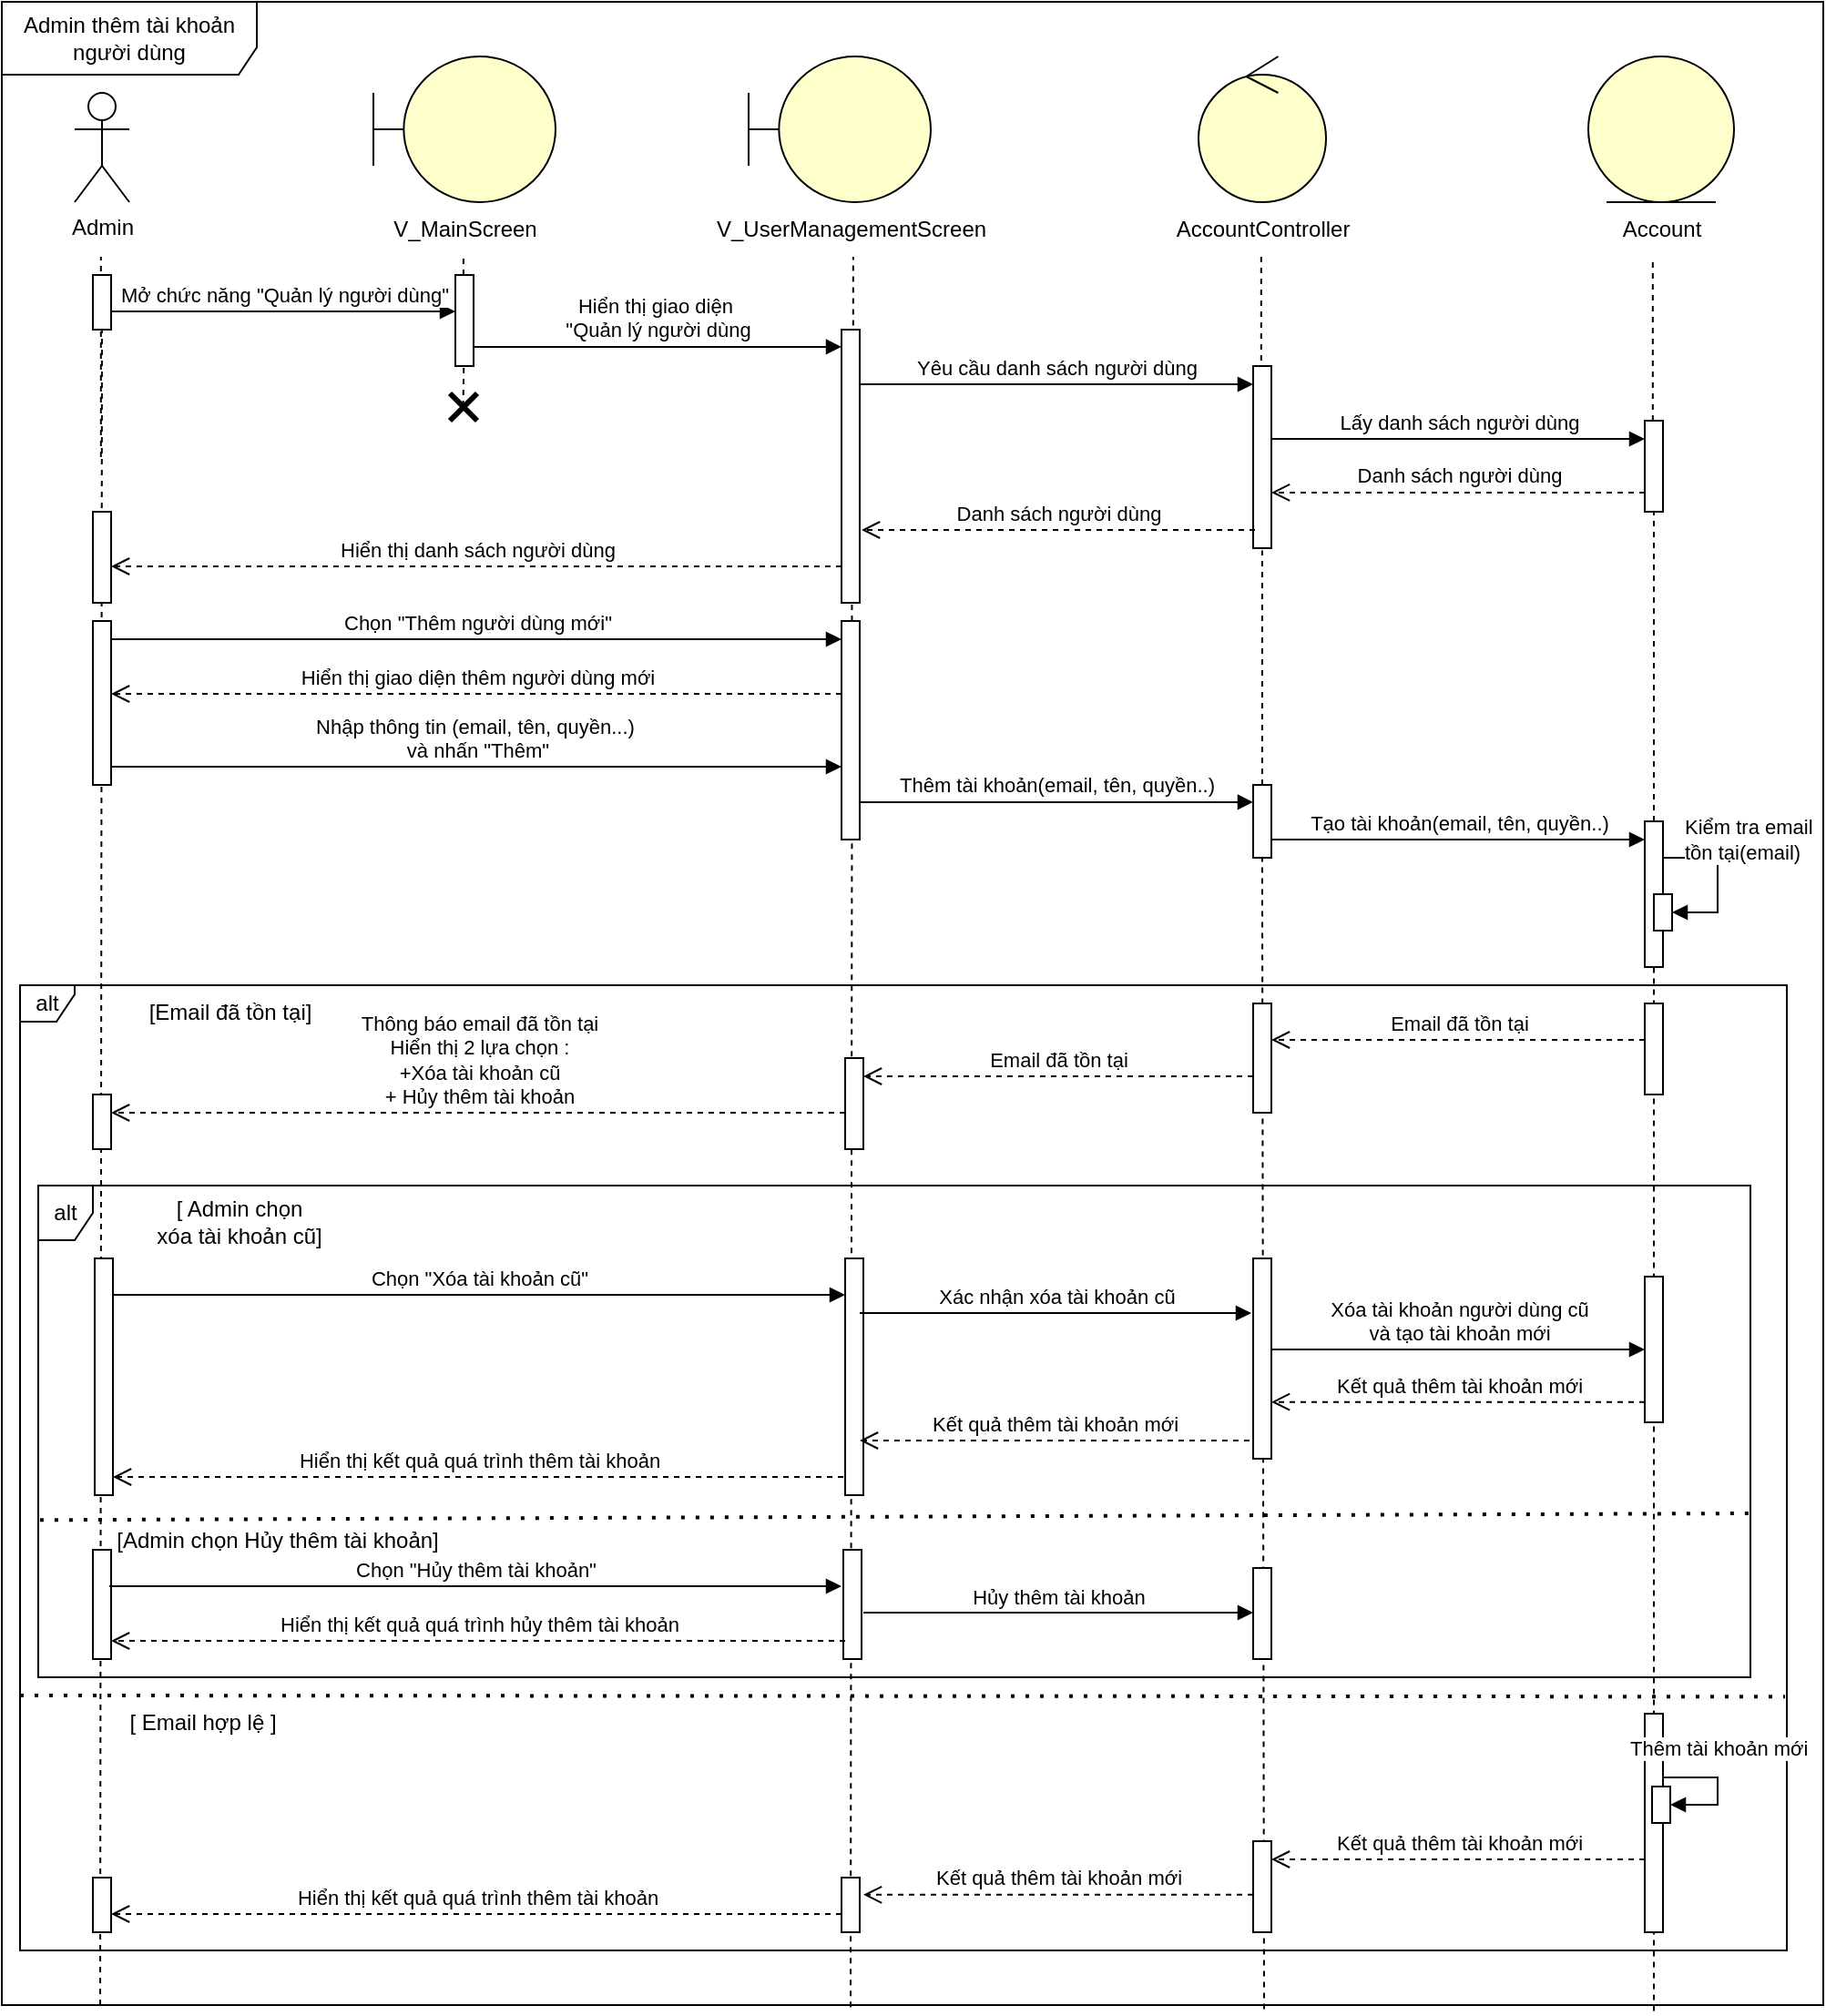 <mxfile version="27.1.4">
  <diagram name="Trang-1" id="X2tpXtrFmzFixdNBfU9U">
    <mxGraphModel dx="1489" dy="803" grid="1" gridSize="10" guides="1" tooltips="1" connect="1" arrows="1" fold="1" page="1" pageScale="1" pageWidth="827" pageHeight="1169" math="0" shadow="0">
      <root>
        <mxCell id="0" />
        <mxCell id="1" parent="0" />
        <object label="Admin" id="r0Z-wD1e8p9yeaoBVyqa-1">
          <mxCell style="shape=umlActor;verticalLabelPosition=bottom;verticalAlign=top;html=1;outlineConnect=0;" parent="1" vertex="1">
            <mxGeometry x="200" y="70" width="30" height="60" as="geometry" />
          </mxCell>
        </object>
        <mxCell id="r0Z-wD1e8p9yeaoBVyqa-2" value="" style="endArrow=none;dashed=1;html=1;rounded=0;entryX=0.5;entryY=0.5;entryDx=0;entryDy=0;entryPerimeter=0;" parent="1" edge="1">
          <mxGeometry width="50" height="50" relative="1" as="geometry">
            <mxPoint x="214.41" y="270" as="sourcePoint" />
            <mxPoint x="214.41" y="160" as="targetPoint" />
          </mxGeometry>
        </mxCell>
        <mxCell id="r0Z-wD1e8p9yeaoBVyqa-5" value="" style="shape=umlBoundary;whiteSpace=wrap;html=1;fillColor=light-dark(#FFFFCC,#FFFFCC);" parent="1" vertex="1">
          <mxGeometry x="570" y="50" width="100" height="80" as="geometry" />
        </mxCell>
        <mxCell id="r0Z-wD1e8p9yeaoBVyqa-6" value="" style="endArrow=none;dashed=1;html=1;rounded=0;entryX=0.572;entryY=1.003;entryDx=0;entryDy=0;entryPerimeter=0;" parent="1" edge="1">
          <mxGeometry width="50" height="50" relative="1" as="geometry">
            <mxPoint x="627.41" y="239.76" as="sourcePoint" />
            <mxPoint x="627.41" y="160" as="targetPoint" />
          </mxGeometry>
        </mxCell>
        <mxCell id="r0Z-wD1e8p9yeaoBVyqa-8" value="" style="ellipse;shape=umlControl;whiteSpace=wrap;html=1;fillColor=light-dark(#FFFFCC,#FFFFCC);" parent="1" vertex="1">
          <mxGeometry x="817" y="50" width="70" height="80" as="geometry" />
        </mxCell>
        <mxCell id="r0Z-wD1e8p9yeaoBVyqa-9" value="" style="endArrow=none;dashed=1;html=1;rounded=0;entryX=0.497;entryY=1.013;entryDx=0;entryDy=0;entryPerimeter=0;" parent="1" edge="1">
          <mxGeometry width="50" height="50" relative="1" as="geometry">
            <mxPoint x="851.41" y="258.96" as="sourcePoint" />
            <mxPoint x="851.41" y="160.0" as="targetPoint" />
          </mxGeometry>
        </mxCell>
        <mxCell id="r0Z-wD1e8p9yeaoBVyqa-11" value="" style="ellipse;shape=umlEntity;whiteSpace=wrap;html=1;fillColor=light-dark(#FFFFCC,#FFFFCC);" parent="1" vertex="1">
          <mxGeometry x="1031" y="50" width="80" height="80" as="geometry" />
        </mxCell>
        <mxCell id="r0Z-wD1e8p9yeaoBVyqa-13" value="" style="endArrow=none;dashed=1;html=1;rounded=0;entryX=0.5;entryY=1;entryDx=0;entryDy=0;" parent="1" edge="1">
          <mxGeometry width="50" height="50" relative="1" as="geometry">
            <mxPoint x="1066.41" y="280" as="sourcePoint" />
            <mxPoint x="1066.41" y="160" as="targetPoint" />
          </mxGeometry>
        </mxCell>
        <mxCell id="r0Z-wD1e8p9yeaoBVyqa-15" value="" style="endArrow=none;dashed=1;html=1;rounded=0;entryX=0.5;entryY=0.5;entryDx=0;entryDy=0;entryPerimeter=0;exitX=0.054;exitY=1;exitDx=0;exitDy=0;exitPerimeter=0;" parent="1" source="t2IlK6hyEzOwyV2dMNDj-5" target="r0Z-wD1e8p9yeaoBVyqa-16" edge="1">
          <mxGeometry width="50" height="50" relative="1" as="geometry">
            <mxPoint x="215" y="1220" as="sourcePoint" />
            <mxPoint x="215" y="130" as="targetPoint" />
          </mxGeometry>
        </mxCell>
        <mxCell id="r0Z-wD1e8p9yeaoBVyqa-16" value="" style="html=1;points=[[0,0,0,0,5],[0,1,0,0,-5],[1,0,0,0,5],[1,1,0,0,-5]];perimeter=orthogonalPerimeter;outlineConnect=0;targetShapes=umlLifeline;portConstraint=eastwest;newEdgeStyle={&quot;curved&quot;:0,&quot;rounded&quot;:0};" parent="1" vertex="1">
          <mxGeometry x="210" y="170" width="10" height="30" as="geometry" />
        </mxCell>
        <mxCell id="r0Z-wD1e8p9yeaoBVyqa-19" value="" style="endArrow=none;dashed=1;html=1;rounded=0;entryX=0.572;entryY=1.003;entryDx=0;entryDy=0;entryPerimeter=0;" parent="1" source="r0Z-wD1e8p9yeaoBVyqa-36" target="r0Z-wD1e8p9yeaoBVyqa-17" edge="1">
          <mxGeometry width="50" height="50" relative="1" as="geometry">
            <mxPoint x="420" y="530" as="sourcePoint" />
            <mxPoint x="371" y="160" as="targetPoint" />
          </mxGeometry>
        </mxCell>
        <mxCell id="r0Z-wD1e8p9yeaoBVyqa-17" value="" style="html=1;points=[[0,0,0,0,5],[0,1,0,0,-5],[1,0,0,0,5],[1,1,0,0,-5]];perimeter=orthogonalPerimeter;outlineConnect=0;targetShapes=umlLifeline;portConstraint=eastwest;newEdgeStyle={&quot;curved&quot;:0,&quot;rounded&quot;:0};" parent="1" vertex="1">
          <mxGeometry x="621" y="200" width="10" height="150" as="geometry" />
        </mxCell>
        <mxCell id="r0Z-wD1e8p9yeaoBVyqa-21" value="Mở chức năng &quot;Quản lý người dùng&quot;" style="html=1;verticalAlign=bottom;endArrow=block;curved=0;rounded=0;" parent="1" target="GapgydkodPAE_BLS_c7m-6" edge="1">
          <mxGeometry width="80" relative="1" as="geometry">
            <mxPoint x="220" y="190" as="sourcePoint" />
            <mxPoint x="621" y="190" as="targetPoint" />
          </mxGeometry>
        </mxCell>
        <mxCell id="r0Z-wD1e8p9yeaoBVyqa-22" value="" style="endArrow=none;dashed=1;html=1;rounded=0;entryX=0.497;entryY=1.013;entryDx=0;entryDy=0;entryPerimeter=0;" parent="1" source="r0Z-wD1e8p9yeaoBVyqa-37" target="r0Z-wD1e8p9yeaoBVyqa-23" edge="1">
          <mxGeometry width="50" height="50" relative="1" as="geometry">
            <mxPoint x="645" y="530" as="sourcePoint" />
            <mxPoint x="645" y="161" as="targetPoint" />
          </mxGeometry>
        </mxCell>
        <mxCell id="r0Z-wD1e8p9yeaoBVyqa-23" value="" style="html=1;points=[[0,0,0,0,5],[0,1,0,0,-5],[1,0,0,0,5],[1,1,0,0,-5]];perimeter=orthogonalPerimeter;outlineConnect=0;targetShapes=umlLifeline;portConstraint=eastwest;newEdgeStyle={&quot;curved&quot;:0,&quot;rounded&quot;:0};" parent="1" vertex="1">
          <mxGeometry x="847" y="220" width="10" height="100" as="geometry" />
        </mxCell>
        <mxCell id="r0Z-wD1e8p9yeaoBVyqa-24" value="Yêu cầu danh sách người dùng" style="html=1;verticalAlign=bottom;endArrow=block;curved=0;rounded=0;" parent="1" edge="1">
          <mxGeometry width="80" relative="1" as="geometry">
            <mxPoint x="631" y="230" as="sourcePoint" />
            <mxPoint x="847" y="230" as="targetPoint" />
          </mxGeometry>
        </mxCell>
        <mxCell id="r0Z-wD1e8p9yeaoBVyqa-25" value="" style="endArrow=none;dashed=1;html=1;rounded=0;entryX=0.5;entryY=1;entryDx=0;entryDy=0;" parent="1" source="r0Z-wD1e8p9yeaoBVyqa-38" target="r0Z-wD1e8p9yeaoBVyqa-26" edge="1">
          <mxGeometry width="50" height="50" relative="1" as="geometry">
            <mxPoint x="1067" y="570" as="sourcePoint" />
            <mxPoint x="1067" y="160" as="targetPoint" />
          </mxGeometry>
        </mxCell>
        <mxCell id="r0Z-wD1e8p9yeaoBVyqa-26" value="" style="html=1;points=[[0,0,0,0,5],[0,1,0,0,-5],[1,0,0,0,5],[1,1,0,0,-5]];perimeter=orthogonalPerimeter;outlineConnect=0;targetShapes=umlLifeline;portConstraint=eastwest;newEdgeStyle={&quot;curved&quot;:0,&quot;rounded&quot;:0};" parent="1" vertex="1">
          <mxGeometry x="1062" y="250" width="10" height="50" as="geometry" />
        </mxCell>
        <mxCell id="r0Z-wD1e8p9yeaoBVyqa-27" value="Lấy danh sách người dùng" style="html=1;verticalAlign=bottom;endArrow=block;curved=0;rounded=0;" parent="1" target="r0Z-wD1e8p9yeaoBVyqa-26" edge="1">
          <mxGeometry width="80" relative="1" as="geometry">
            <mxPoint x="857" y="260" as="sourcePoint" />
            <mxPoint x="937" y="260" as="targetPoint" />
          </mxGeometry>
        </mxCell>
        <mxCell id="r0Z-wD1e8p9yeaoBVyqa-32" value="Danh sách người dùng" style="html=1;verticalAlign=bottom;endArrow=open;dashed=1;endSize=8;curved=0;rounded=0;" parent="1" edge="1">
          <mxGeometry relative="1" as="geometry">
            <mxPoint x="1062" y="289.44" as="sourcePoint" />
            <mxPoint x="857" y="289.44" as="targetPoint" />
          </mxGeometry>
        </mxCell>
        <mxCell id="r0Z-wD1e8p9yeaoBVyqa-33" value="Danh sách người dùng" style="html=1;verticalAlign=bottom;endArrow=open;dashed=1;endSize=8;curved=0;rounded=0;" parent="1" edge="1">
          <mxGeometry relative="1" as="geometry">
            <mxPoint x="848" y="310" as="sourcePoint" />
            <mxPoint x="632" y="310" as="targetPoint" />
          </mxGeometry>
        </mxCell>
        <mxCell id="r0Z-wD1e8p9yeaoBVyqa-34" value="" style="html=1;points=[[0,0,0,0,5],[0,1,0,0,-5],[1,0,0,0,5],[1,1,0,0,-5]];perimeter=orthogonalPerimeter;outlineConnect=0;targetShapes=umlLifeline;portConstraint=eastwest;newEdgeStyle={&quot;curved&quot;:0,&quot;rounded&quot;:0};" parent="1" vertex="1">
          <mxGeometry x="210" y="360" width="10" height="90" as="geometry" />
        </mxCell>
        <mxCell id="r0Z-wD1e8p9yeaoBVyqa-35" value="" style="endArrow=none;dashed=1;html=1;rounded=0;entryX=0.572;entryY=1.003;entryDx=0;entryDy=0;entryPerimeter=0;exitX=0.466;exitY=1.001;exitDx=0;exitDy=0;exitPerimeter=0;" parent="1" target="r0Z-wD1e8p9yeaoBVyqa-36" edge="1" source="t2IlK6hyEzOwyV2dMNDj-5">
          <mxGeometry width="50" height="50" relative="1" as="geometry">
            <mxPoint x="627" y="1240" as="sourcePoint" />
            <mxPoint x="627" y="370" as="targetPoint" />
          </mxGeometry>
        </mxCell>
        <mxCell id="r0Z-wD1e8p9yeaoBVyqa-36" value="" style="html=1;points=[[0,0,0,0,5],[0,1,0,0,-5],[1,0,0,0,5],[1,1,0,0,-5]];perimeter=orthogonalPerimeter;outlineConnect=0;targetShapes=umlLifeline;portConstraint=eastwest;newEdgeStyle={&quot;curved&quot;:0,&quot;rounded&quot;:0};" parent="1" vertex="1">
          <mxGeometry x="621" y="360" width="10" height="120" as="geometry" />
        </mxCell>
        <mxCell id="r0Z-wD1e8p9yeaoBVyqa-41" value="Chọn &quot;Thêm người dùng mới&quot;" style="html=1;verticalAlign=bottom;endArrow=block;curved=0;rounded=0;" parent="1" edge="1">
          <mxGeometry width="80" relative="1" as="geometry">
            <mxPoint x="220" y="370" as="sourcePoint" />
            <mxPoint x="621" y="370" as="targetPoint" />
          </mxGeometry>
        </mxCell>
        <mxCell id="r0Z-wD1e8p9yeaoBVyqa-42" value="" style="endArrow=none;dashed=1;html=1;rounded=0;entryX=0.497;entryY=1.013;entryDx=0;entryDy=0;entryPerimeter=0;exitX=0.693;exitY=1.002;exitDx=0;exitDy=0;exitPerimeter=0;" parent="1" target="r0Z-wD1e8p9yeaoBVyqa-37" edge="1" source="t2IlK6hyEzOwyV2dMNDj-5">
          <mxGeometry width="50" height="50" relative="1" as="geometry">
            <mxPoint x="852" y="1240" as="sourcePoint" />
            <mxPoint x="852" y="362" as="targetPoint" />
          </mxGeometry>
        </mxCell>
        <mxCell id="r0Z-wD1e8p9yeaoBVyqa-37" value="" style="html=1;points=[[0,0,0,0,5],[0,1,0,0,-5],[1,0,0,0,5],[1,1,0,0,-5]];perimeter=orthogonalPerimeter;outlineConnect=0;targetShapes=umlLifeline;portConstraint=eastwest;newEdgeStyle={&quot;curved&quot;:0,&quot;rounded&quot;:0};" parent="1" vertex="1">
          <mxGeometry x="847" y="450" width="10" height="40" as="geometry" />
        </mxCell>
        <mxCell id="r0Z-wD1e8p9yeaoBVyqa-44" value="Hiển thị giao diện thêm người dùng mới" style="html=1;verticalAlign=bottom;endArrow=open;dashed=1;endSize=8;curved=0;rounded=0;" parent="1" target="r0Z-wD1e8p9yeaoBVyqa-34" edge="1">
          <mxGeometry relative="1" as="geometry">
            <mxPoint x="621" y="400" as="sourcePoint" />
            <mxPoint x="405" y="400" as="targetPoint" />
          </mxGeometry>
        </mxCell>
        <mxCell id="r0Z-wD1e8p9yeaoBVyqa-45" value="Nhập thông tin (email, tên, quyền...)&amp;nbsp;&lt;div&gt;và nhấn &quot;Thêm&quot;&lt;/div&gt;" style="html=1;verticalAlign=bottom;endArrow=block;curved=0;rounded=0;" parent="1" edge="1" target="r0Z-wD1e8p9yeaoBVyqa-36">
          <mxGeometry width="80" relative="1" as="geometry">
            <mxPoint x="220" y="440" as="sourcePoint" />
            <mxPoint x="414" y="440" as="targetPoint" />
          </mxGeometry>
        </mxCell>
        <mxCell id="r0Z-wD1e8p9yeaoBVyqa-46" value="Thêm tài khoản(email, tên, quyền..)" style="html=1;verticalAlign=bottom;endArrow=block;curved=0;rounded=0;" parent="1" edge="1">
          <mxGeometry width="80" relative="1" as="geometry">
            <mxPoint x="631" y="459.44" as="sourcePoint" />
            <mxPoint x="847" y="459.44" as="targetPoint" />
          </mxGeometry>
        </mxCell>
        <mxCell id="r0Z-wD1e8p9yeaoBVyqa-47" value="" style="endArrow=none;dashed=1;html=1;rounded=0;entryX=0.5;entryY=1;entryDx=0;entryDy=0;exitX=0.907;exitY=1.003;exitDx=0;exitDy=0;exitPerimeter=0;" parent="1" target="r0Z-wD1e8p9yeaoBVyqa-38" edge="1" source="t2IlK6hyEzOwyV2dMNDj-5">
          <mxGeometry width="50" height="50" relative="1" as="geometry">
            <mxPoint x="1067" y="1240" as="sourcePoint" />
            <mxPoint x="1067" y="350" as="targetPoint" />
          </mxGeometry>
        </mxCell>
        <mxCell id="r0Z-wD1e8p9yeaoBVyqa-38" value="" style="html=1;points=[[0,0,0,0,5],[0,1,0,0,-5],[1,0,0,0,5],[1,1,0,0,-5]];perimeter=orthogonalPerimeter;outlineConnect=0;targetShapes=umlLifeline;portConstraint=eastwest;newEdgeStyle={&quot;curved&quot;:0,&quot;rounded&quot;:0};" parent="1" vertex="1">
          <mxGeometry x="1062" y="470" width="10" height="80" as="geometry" />
        </mxCell>
        <mxCell id="r0Z-wD1e8p9yeaoBVyqa-48" value="Tạo tài khoản(email, tên, quyền..)" style="html=1;verticalAlign=bottom;endArrow=block;curved=0;rounded=0;" parent="1" edge="1">
          <mxGeometry width="80" relative="1" as="geometry">
            <mxPoint x="857" y="480" as="sourcePoint" />
            <mxPoint x="1062" y="480" as="targetPoint" />
          </mxGeometry>
        </mxCell>
        <mxCell id="r0Z-wD1e8p9yeaoBVyqa-50" value="alt" style="shape=umlFrame;whiteSpace=wrap;html=1;pointerEvents=0;width=30;height=20;" parent="1" vertex="1">
          <mxGeometry x="170" y="560" width="970" height="530" as="geometry" />
        </mxCell>
        <mxCell id="r0Z-wD1e8p9yeaoBVyqa-51" value="[Email đã tồn tại]" style="text;html=1;align=center;verticalAlign=middle;resizable=0;points=[];autosize=1;strokeColor=none;fillColor=none;" parent="1" vertex="1">
          <mxGeometry x="230" y="560" width="110" height="30" as="geometry" />
        </mxCell>
        <mxCell id="r0Z-wD1e8p9yeaoBVyqa-55" value="" style="html=1;points=[[0,0,0,0,5],[0,1,0,0,-5],[1,0,0,0,5],[1,1,0,0,-5]];perimeter=orthogonalPerimeter;outlineConnect=0;targetShapes=umlLifeline;portConstraint=eastwest;newEdgeStyle={&quot;curved&quot;:0,&quot;rounded&quot;:0};" parent="1" vertex="1">
          <mxGeometry x="1062" y="570" width="10" height="50" as="geometry" />
        </mxCell>
        <mxCell id="r0Z-wD1e8p9yeaoBVyqa-56" value="" style="html=1;points=[[0,0,0,0,5],[0,1,0,0,-5],[1,0,0,0,5],[1,1,0,0,-5]];perimeter=orthogonalPerimeter;outlineConnect=0;targetShapes=umlLifeline;portConstraint=eastwest;newEdgeStyle={&quot;curved&quot;:0,&quot;rounded&quot;:0};" parent="1" vertex="1">
          <mxGeometry x="847" y="570" width="10" height="60" as="geometry" />
        </mxCell>
        <mxCell id="r0Z-wD1e8p9yeaoBVyqa-57" value="Email đã tồn tại" style="html=1;verticalAlign=bottom;endArrow=open;dashed=1;endSize=8;curved=0;rounded=0;" parent="1" edge="1">
          <mxGeometry x="-0.004" relative="1" as="geometry">
            <mxPoint x="1062" y="590" as="sourcePoint" />
            <mxPoint x="857" y="590.0" as="targetPoint" />
            <mxPoint as="offset" />
          </mxGeometry>
        </mxCell>
        <mxCell id="r0Z-wD1e8p9yeaoBVyqa-58" value="" style="html=1;points=[[0,0,0,0,5],[0,1,0,0,-5],[1,0,0,0,5],[1,1,0,0,-5]];perimeter=orthogonalPerimeter;outlineConnect=0;targetShapes=umlLifeline;portConstraint=eastwest;newEdgeStyle={&quot;curved&quot;:0,&quot;rounded&quot;:0};" parent="1" vertex="1">
          <mxGeometry x="623" y="600" width="10" height="50" as="geometry" />
        </mxCell>
        <mxCell id="r0Z-wD1e8p9yeaoBVyqa-59" value="Thông báo email đã tồn tại&lt;br&gt;Hiển thị 2 lựa chọn :&lt;br&gt;+Xóa tài khoản cũ&lt;br&gt;+ Hủy thêm tài khoản" style="html=1;verticalAlign=bottom;endArrow=open;dashed=1;endSize=8;curved=0;rounded=0;" parent="1" target="GapgydkodPAE_BLS_c7m-14" edge="1">
          <mxGeometry relative="1" as="geometry">
            <mxPoint x="623" y="630" as="sourcePoint" />
            <mxPoint x="408" y="630" as="targetPoint" />
          </mxGeometry>
        </mxCell>
        <mxCell id="r0Z-wD1e8p9yeaoBVyqa-60" value="alt" style="shape=umlFrame;whiteSpace=wrap;html=1;pointerEvents=0;width=30;height=30;" parent="1" vertex="1">
          <mxGeometry x="180" y="670" width="940" height="270" as="geometry" />
        </mxCell>
        <mxCell id="r0Z-wD1e8p9yeaoBVyqa-61" value="[ Admin chọn&lt;br&gt;xóa tài khoản cũ]" style="text;html=1;align=center;verticalAlign=middle;resizable=0;points=[];autosize=1;strokeColor=none;fillColor=none;" parent="1" vertex="1">
          <mxGeometry x="235" y="670" width="110" height="40" as="geometry" />
        </mxCell>
        <mxCell id="r0Z-wD1e8p9yeaoBVyqa-62" value="" style="html=1;points=[[0,0,0,0,5],[0,1,0,0,-5],[1,0,0,0,5],[1,1,0,0,-5]];perimeter=orthogonalPerimeter;outlineConnect=0;targetShapes=umlLifeline;portConstraint=eastwest;newEdgeStyle={&quot;curved&quot;:0,&quot;rounded&quot;:0};" parent="1" vertex="1">
          <mxGeometry x="623" y="710" width="10" height="130" as="geometry" />
        </mxCell>
        <mxCell id="r0Z-wD1e8p9yeaoBVyqa-63" value="" style="html=1;points=[[0,0,0,0,5],[0,1,0,0,-5],[1,0,0,0,5],[1,1,0,0,-5]];perimeter=orthogonalPerimeter;outlineConnect=0;targetShapes=umlLifeline;portConstraint=eastwest;newEdgeStyle={&quot;curved&quot;:0,&quot;rounded&quot;:0};" parent="1" vertex="1">
          <mxGeometry x="847" y="710" width="10" height="110" as="geometry" />
        </mxCell>
        <mxCell id="r0Z-wD1e8p9yeaoBVyqa-64" value="" style="html=1;points=[[0,0,0,0,5],[0,1,0,0,-5],[1,0,0,0,5],[1,1,0,0,-5]];perimeter=orthogonalPerimeter;outlineConnect=0;targetShapes=umlLifeline;portConstraint=eastwest;newEdgeStyle={&quot;curved&quot;:0,&quot;rounded&quot;:0};" parent="1" vertex="1">
          <mxGeometry x="1062" y="720" width="10" height="80" as="geometry" />
        </mxCell>
        <mxCell id="r0Z-wD1e8p9yeaoBVyqa-66" value="Xác nhận xóa tài khoản cũ" style="html=1;verticalAlign=bottom;endArrow=block;curved=0;rounded=0;" parent="1" edge="1">
          <mxGeometry width="80" relative="1" as="geometry">
            <mxPoint x="631" y="740" as="sourcePoint" />
            <mxPoint x="846" y="740" as="targetPoint" />
          </mxGeometry>
        </mxCell>
        <mxCell id="r0Z-wD1e8p9yeaoBVyqa-67" value="Xóa tài khoản người dùng cũ&lt;br&gt;và tạo tài khoản mới" style="html=1;verticalAlign=bottom;endArrow=block;curved=0;rounded=0;" parent="1" edge="1">
          <mxGeometry x="-0.001" width="80" relative="1" as="geometry">
            <mxPoint x="857" y="760" as="sourcePoint" />
            <mxPoint x="1062" y="760" as="targetPoint" />
            <mxPoint as="offset" />
          </mxGeometry>
        </mxCell>
        <mxCell id="r0Z-wD1e8p9yeaoBVyqa-72" value="Kết quả thêm tài khoản mới" style="html=1;verticalAlign=bottom;endArrow=open;dashed=1;endSize=8;curved=0;rounded=0;" parent="1" edge="1">
          <mxGeometry relative="1" as="geometry">
            <mxPoint x="1062" y="788.82" as="sourcePoint" />
            <mxPoint x="857" y="788.82" as="targetPoint" />
          </mxGeometry>
        </mxCell>
        <mxCell id="r0Z-wD1e8p9yeaoBVyqa-73" value="Kết quả thêm tài khoản mới" style="html=1;verticalAlign=bottom;endArrow=open;dashed=1;endSize=8;curved=0;rounded=0;" parent="1" edge="1">
          <mxGeometry relative="1" as="geometry">
            <mxPoint x="845" y="810" as="sourcePoint" />
            <mxPoint x="631" y="810" as="targetPoint" />
          </mxGeometry>
        </mxCell>
        <mxCell id="r0Z-wD1e8p9yeaoBVyqa-74" value="" style="endArrow=none;dashed=1;html=1;dashPattern=1 3;strokeWidth=2;rounded=0;entryX=0.999;entryY=0.888;entryDx=0;entryDy=0;entryPerimeter=0;exitX=0.001;exitY=0.746;exitDx=0;exitDy=0;exitPerimeter=0;" parent="1" edge="1">
          <mxGeometry width="50" height="50" relative="1" as="geometry">
            <mxPoint x="180.94" y="853.64" as="sourcePoint" />
            <mxPoint x="1120" y="850" as="targetPoint" />
          </mxGeometry>
        </mxCell>
        <mxCell id="r0Z-wD1e8p9yeaoBVyqa-75" value="[Admin chọn&amp;nbsp;&lt;span style=&quot;background-color: transparent; color: light-dark(rgb(0, 0, 0), rgb(255, 255, 255));&quot;&gt;Hủy thêm tài khoản]&lt;/span&gt;" style="text;html=1;align=center;verticalAlign=middle;resizable=0;points=[];autosize=1;strokeColor=none;fillColor=none;" parent="1" vertex="1">
          <mxGeometry x="211" y="850" width="200" height="30" as="geometry" />
        </mxCell>
        <mxCell id="r0Z-wD1e8p9yeaoBVyqa-76" value="" style="html=1;points=[[0,0,0,0,5],[0,1,0,0,-5],[1,0,0,0,5],[1,1,0,0,-5]];perimeter=orthogonalPerimeter;outlineConnect=0;targetShapes=umlLifeline;portConstraint=eastwest;newEdgeStyle={&quot;curved&quot;:0,&quot;rounded&quot;:0};" parent="1" vertex="1">
          <mxGeometry x="622" y="870" width="10" height="60" as="geometry" />
        </mxCell>
        <mxCell id="r0Z-wD1e8p9yeaoBVyqa-77" value="" style="html=1;points=[[0,0,0,0,5],[0,1,0,0,-5],[1,0,0,0,5],[1,1,0,0,-5]];perimeter=orthogonalPerimeter;outlineConnect=0;targetShapes=umlLifeline;portConstraint=eastwest;newEdgeStyle={&quot;curved&quot;:0,&quot;rounded&quot;:0};" parent="1" vertex="1">
          <mxGeometry x="847" y="880" width="10" height="50" as="geometry" />
        </mxCell>
        <mxCell id="r0Z-wD1e8p9yeaoBVyqa-84" value="" style="endArrow=none;dashed=1;html=1;dashPattern=1 3;strokeWidth=2;rounded=0;exitX=0.001;exitY=0.737;exitDx=0;exitDy=0;exitPerimeter=0;entryX=1;entryY=0.738;entryDx=0;entryDy=0;entryPerimeter=0;" parent="1" edge="1">
          <mxGeometry width="50" height="50" relative="1" as="geometry">
            <mxPoint x="170.0" y="950" as="sourcePoint" />
            <mxPoint x="1139.03" y="950.65" as="targetPoint" />
          </mxGeometry>
        </mxCell>
        <mxCell id="r0Z-wD1e8p9yeaoBVyqa-85" value="[ Email hợp lệ ]" style="text;html=1;align=center;verticalAlign=middle;resizable=0;points=[];autosize=1;strokeColor=none;fillColor=none;" parent="1" vertex="1">
          <mxGeometry x="220" y="950" width="100" height="30" as="geometry" />
        </mxCell>
        <mxCell id="r0Z-wD1e8p9yeaoBVyqa-88" value="" style="html=1;points=[[0,0,0,0,5],[0,1,0,0,-5],[1,0,0,0,5],[1,1,0,0,-5]];perimeter=orthogonalPerimeter;outlineConnect=0;targetShapes=umlLifeline;portConstraint=eastwest;newEdgeStyle={&quot;curved&quot;:0,&quot;rounded&quot;:0};" parent="1" vertex="1">
          <mxGeometry x="1062" y="960" width="10" height="120" as="geometry" />
        </mxCell>
        <mxCell id="r0Z-wD1e8p9yeaoBVyqa-91" value="" style="html=1;points=[[0,0,0,0,5],[0,1,0,0,-5],[1,0,0,0,5],[1,1,0,0,-5]];perimeter=orthogonalPerimeter;outlineConnect=0;targetShapes=umlLifeline;portConstraint=eastwest;newEdgeStyle={&quot;curved&quot;:0,&quot;rounded&quot;:0};" parent="1" vertex="1">
          <mxGeometry x="847" y="1030" width="10" height="50" as="geometry" />
        </mxCell>
        <mxCell id="r0Z-wD1e8p9yeaoBVyqa-93" value="" style="html=1;points=[[0,0,0,0,5],[0,1,0,0,-5],[1,0,0,0,5],[1,1,0,0,-5]];perimeter=orthogonalPerimeter;outlineConnect=0;targetShapes=umlLifeline;portConstraint=eastwest;newEdgeStyle={&quot;curved&quot;:0,&quot;rounded&quot;:0};" parent="1" vertex="1">
          <mxGeometry x="621" y="1050" width="10" height="30" as="geometry" />
        </mxCell>
        <mxCell id="t2IlK6hyEzOwyV2dMNDj-1" value="V_UserManagementScreen" style="text;html=1;align=center;verticalAlign=middle;resizable=0;points=[];autosize=1;strokeColor=none;fillColor=none;" parent="1" vertex="1">
          <mxGeometry x="541" y="130" width="170" height="30" as="geometry" />
        </mxCell>
        <mxCell id="t2IlK6hyEzOwyV2dMNDj-2" value="&lt;span style=&quot;text-wrap-mode: wrap;&quot;&gt;AccountController&lt;/span&gt;" style="text;html=1;align=center;verticalAlign=middle;resizable=0;points=[];autosize=1;strokeColor=none;fillColor=none;" parent="1" vertex="1">
          <mxGeometry x="792" y="130" width="120" height="30" as="geometry" />
        </mxCell>
        <mxCell id="t2IlK6hyEzOwyV2dMNDj-3" value="&lt;span style=&quot;text-wrap-mode: wrap;&quot;&gt;Account&lt;/span&gt;" style="text;html=1;align=center;verticalAlign=middle;resizable=0;points=[];autosize=1;strokeColor=none;fillColor=none;" parent="1" vertex="1">
          <mxGeometry x="1036" y="130" width="70" height="30" as="geometry" />
        </mxCell>
        <mxCell id="t2IlK6hyEzOwyV2dMNDj-5" value="Admin thêm tài khoản người dùng" style="shape=umlFrame;whiteSpace=wrap;html=1;pointerEvents=0;width=140;height=40;" parent="1" vertex="1">
          <mxGeometry x="160" y="20" width="1000" height="1100" as="geometry" />
        </mxCell>
        <mxCell id="GapgydkodPAE_BLS_c7m-1" value="" style="shape=umlBoundary;whiteSpace=wrap;html=1;fillColor=light-dark(#FFFFCC,#FFFFCC);" vertex="1" parent="1">
          <mxGeometry x="364" y="50" width="100" height="80" as="geometry" />
        </mxCell>
        <mxCell id="GapgydkodPAE_BLS_c7m-3" value="" style="endArrow=none;dashed=1;html=1;rounded=0;entryX=0.5;entryY=0.5;entryDx=0;entryDy=0;entryPerimeter=0;" edge="1" parent="1" source="GapgydkodPAE_BLS_c7m-6">
          <mxGeometry width="50" height="50" relative="1" as="geometry">
            <mxPoint x="413.44" y="270" as="sourcePoint" />
            <mxPoint x="413.44" y="160" as="targetPoint" />
          </mxGeometry>
        </mxCell>
        <mxCell id="GapgydkodPAE_BLS_c7m-4" value="V_MainScreen" style="text;html=1;align=center;verticalAlign=middle;resizable=0;points=[];autosize=1;strokeColor=none;fillColor=none;" vertex="1" parent="1">
          <mxGeometry x="364" y="130" width="100" height="30" as="geometry" />
        </mxCell>
        <mxCell id="GapgydkodPAE_BLS_c7m-5" value="" style="endArrow=none;dashed=1;html=1;rounded=0;entryX=0.5;entryY=0.5;entryDx=0;entryDy=0;entryPerimeter=0;exitX=0.485;exitY=0.47;exitDx=0;exitDy=0;exitPerimeter=0;" edge="1" parent="1" source="GapgydkodPAE_BLS_c7m-8" target="GapgydkodPAE_BLS_c7m-6">
          <mxGeometry width="50" height="50" relative="1" as="geometry">
            <mxPoint x="414" y="240" as="sourcePoint" />
            <mxPoint x="413.44" y="160" as="targetPoint" />
          </mxGeometry>
        </mxCell>
        <mxCell id="GapgydkodPAE_BLS_c7m-6" value="" style="html=1;points=[[0,0,0,0,5],[0,1,0,0,-5],[1,0,0,0,5],[1,1,0,0,-5]];perimeter=orthogonalPerimeter;outlineConnect=0;targetShapes=umlLifeline;portConstraint=eastwest;newEdgeStyle={&quot;curved&quot;:0,&quot;rounded&quot;:0};" vertex="1" parent="1">
          <mxGeometry x="409" y="170" width="10" height="50" as="geometry" />
        </mxCell>
        <mxCell id="GapgydkodPAE_BLS_c7m-7" value="Hiển thị giao diện&amp;nbsp;&lt;br&gt;&quot;Quản lý người dùng" style="html=1;verticalAlign=bottom;endArrow=block;curved=0;rounded=0;" edge="1" parent="1" target="r0Z-wD1e8p9yeaoBVyqa-17">
          <mxGeometry width="80" relative="1" as="geometry">
            <mxPoint x="419" y="209.44" as="sourcePoint" />
            <mxPoint x="499" y="209.44" as="targetPoint" />
          </mxGeometry>
        </mxCell>
        <mxCell id="GapgydkodPAE_BLS_c7m-8" value="" style="shape=umlDestroy;whiteSpace=wrap;html=1;strokeWidth=3;targetShapes=umlLifeline;" vertex="1" parent="1">
          <mxGeometry x="406" y="235" width="15" height="15" as="geometry" />
        </mxCell>
        <mxCell id="GapgydkodPAE_BLS_c7m-10" value="" style="html=1;points=[[0,0,0,0,5],[0,1,0,0,-5],[1,0,0,0,5],[1,1,0,0,-5]];perimeter=orthogonalPerimeter;outlineConnect=0;targetShapes=umlLifeline;portConstraint=eastwest;newEdgeStyle={&quot;curved&quot;:0,&quot;rounded&quot;:0};" vertex="1" parent="1">
          <mxGeometry x="210" y="300" width="10" height="50" as="geometry" />
        </mxCell>
        <mxCell id="GapgydkodPAE_BLS_c7m-11" value="Hiển thị danh sách người dùng" style="html=1;verticalAlign=bottom;endArrow=open;dashed=1;endSize=8;curved=0;rounded=0;" edge="1" parent="1" target="GapgydkodPAE_BLS_c7m-10">
          <mxGeometry relative="1" as="geometry">
            <mxPoint x="621" y="330" as="sourcePoint" />
            <mxPoint x="541" y="330" as="targetPoint" />
          </mxGeometry>
        </mxCell>
        <mxCell id="GapgydkodPAE_BLS_c7m-12" value="" style="html=1;points=[[0,0,0,0,5],[0,1,0,0,-5],[1,0,0,0,5],[1,1,0,0,-5]];perimeter=orthogonalPerimeter;outlineConnect=0;targetShapes=umlLifeline;portConstraint=eastwest;newEdgeStyle={&quot;curved&quot;:0,&quot;rounded&quot;:0};" vertex="1" parent="1">
          <mxGeometry x="1067" y="510" width="10" height="20" as="geometry" />
        </mxCell>
        <mxCell id="GapgydkodPAE_BLS_c7m-13" value="Kiểm tra email&amp;nbsp;&lt;div&gt;tồn tại(email)&lt;/div&gt;" style="html=1;align=left;spacingLeft=2;endArrow=block;rounded=0;edgeStyle=orthogonalEdgeStyle;curved=0;rounded=0;" edge="1" target="GapgydkodPAE_BLS_c7m-12" parent="1">
          <mxGeometry x="-0.812" y="10" relative="1" as="geometry">
            <mxPoint x="1072" y="490" as="sourcePoint" />
            <Array as="points">
              <mxPoint x="1102" y="520" />
            </Array>
            <mxPoint as="offset" />
          </mxGeometry>
        </mxCell>
        <mxCell id="GapgydkodPAE_BLS_c7m-14" value="" style="html=1;points=[[0,0,0,0,5],[0,1,0,0,-5],[1,0,0,0,5],[1,1,0,0,-5]];perimeter=orthogonalPerimeter;outlineConnect=0;targetShapes=umlLifeline;portConstraint=eastwest;newEdgeStyle={&quot;curved&quot;:0,&quot;rounded&quot;:0};" vertex="1" parent="1">
          <mxGeometry x="210" y="620" width="10" height="30" as="geometry" />
        </mxCell>
        <mxCell id="GapgydkodPAE_BLS_c7m-15" value="Email đã tồn tại" style="html=1;verticalAlign=bottom;endArrow=open;dashed=1;endSize=8;curved=0;rounded=0;" edge="1" parent="1" target="r0Z-wD1e8p9yeaoBVyqa-58">
          <mxGeometry relative="1" as="geometry">
            <mxPoint x="847" y="610" as="sourcePoint" />
            <mxPoint x="767" y="610" as="targetPoint" />
          </mxGeometry>
        </mxCell>
        <mxCell id="GapgydkodPAE_BLS_c7m-16" value="" style="html=1;points=[[0,0,0,0,5],[0,1,0,0,-5],[1,0,0,0,5],[1,1,0,0,-5]];perimeter=orthogonalPerimeter;outlineConnect=0;targetShapes=umlLifeline;portConstraint=eastwest;newEdgeStyle={&quot;curved&quot;:0,&quot;rounded&quot;:0};" vertex="1" parent="1">
          <mxGeometry x="211" y="710" width="10" height="130" as="geometry" />
        </mxCell>
        <mxCell id="GapgydkodPAE_BLS_c7m-17" value="Chọn &quot;Xóa tài khoản cũ&quot;" style="html=1;verticalAlign=bottom;endArrow=block;curved=0;rounded=0;" edge="1" parent="1" target="r0Z-wD1e8p9yeaoBVyqa-62">
          <mxGeometry width="80" relative="1" as="geometry">
            <mxPoint x="221" y="730" as="sourcePoint" />
            <mxPoint x="301" y="730" as="targetPoint" />
          </mxGeometry>
        </mxCell>
        <mxCell id="GapgydkodPAE_BLS_c7m-18" value="Hiển thị kết quả quá trình thêm tài khoản" style="html=1;verticalAlign=bottom;endArrow=open;dashed=1;endSize=8;curved=0;rounded=0;" edge="1" parent="1" target="GapgydkodPAE_BLS_c7m-16">
          <mxGeometry relative="1" as="geometry">
            <mxPoint x="622" y="830" as="sourcePoint" />
            <mxPoint x="542" y="830" as="targetPoint" />
          </mxGeometry>
        </mxCell>
        <mxCell id="GapgydkodPAE_BLS_c7m-19" value="" style="html=1;points=[[0,0,0,0,5],[0,1,0,0,-5],[1,0,0,0,5],[1,1,0,0,-5]];perimeter=orthogonalPerimeter;outlineConnect=0;targetShapes=umlLifeline;portConstraint=eastwest;newEdgeStyle={&quot;curved&quot;:0,&quot;rounded&quot;:0};" vertex="1" parent="1">
          <mxGeometry x="210" y="870" width="10" height="60" as="geometry" />
        </mxCell>
        <mxCell id="GapgydkodPAE_BLS_c7m-20" value="Chọn &quot;Hủy thêm tài khoản&quot;" style="html=1;verticalAlign=bottom;endArrow=block;curved=0;rounded=0;" edge="1" parent="1">
          <mxGeometry width="80" relative="1" as="geometry">
            <mxPoint x="219" y="890" as="sourcePoint" />
            <mxPoint x="621" y="890" as="targetPoint" />
          </mxGeometry>
        </mxCell>
        <mxCell id="GapgydkodPAE_BLS_c7m-21" value="Hủy thêm tài khoản" style="html=1;verticalAlign=bottom;endArrow=block;curved=0;rounded=0;" edge="1" parent="1" target="r0Z-wD1e8p9yeaoBVyqa-77">
          <mxGeometry width="80" relative="1" as="geometry">
            <mxPoint x="633" y="904.5" as="sourcePoint" />
            <mxPoint x="713" y="904.5" as="targetPoint" />
          </mxGeometry>
        </mxCell>
        <mxCell id="GapgydkodPAE_BLS_c7m-23" value="Hiển thị kết quả quá trình hủy thêm tài khoản" style="html=1;verticalAlign=bottom;endArrow=open;dashed=1;endSize=8;curved=0;rounded=0;" edge="1" parent="1" target="GapgydkodPAE_BLS_c7m-19">
          <mxGeometry relative="1" as="geometry">
            <mxPoint x="623" y="920" as="sourcePoint" />
            <mxPoint x="543" y="920" as="targetPoint" />
          </mxGeometry>
        </mxCell>
        <mxCell id="GapgydkodPAE_BLS_c7m-25" value="" style="html=1;points=[[0,0,0,0,5],[0,1,0,0,-5],[1,0,0,0,5],[1,1,0,0,-5]];perimeter=orthogonalPerimeter;outlineConnect=0;targetShapes=umlLifeline;portConstraint=eastwest;newEdgeStyle={&quot;curved&quot;:0,&quot;rounded&quot;:0};" vertex="1" parent="1">
          <mxGeometry x="1066" y="1000" width="10" height="20" as="geometry" />
        </mxCell>
        <mxCell id="GapgydkodPAE_BLS_c7m-26" value="Thêm tài khoản mới" style="html=1;align=left;spacingLeft=2;endArrow=block;rounded=0;edgeStyle=orthogonalEdgeStyle;curved=0;rounded=0;" edge="1" target="GapgydkodPAE_BLS_c7m-25" parent="1">
          <mxGeometry x="-0.73" y="-22" relative="1" as="geometry">
            <mxPoint x="1072" y="965" as="sourcePoint" />
            <Array as="points">
              <mxPoint x="1102" y="995" />
            </Array>
            <mxPoint as="offset" />
          </mxGeometry>
        </mxCell>
        <mxCell id="GapgydkodPAE_BLS_c7m-28" value="Kết quả thêm tài khoản mới" style="html=1;verticalAlign=bottom;endArrow=open;dashed=1;endSize=8;curved=0;rounded=0;" edge="1" parent="1">
          <mxGeometry relative="1" as="geometry">
            <mxPoint x="1062" y="1040" as="sourcePoint" />
            <mxPoint x="857" y="1040" as="targetPoint" />
          </mxGeometry>
        </mxCell>
        <mxCell id="GapgydkodPAE_BLS_c7m-29" value="Kết quả thêm tài khoản mới" style="html=1;verticalAlign=bottom;endArrow=open;dashed=1;endSize=8;curved=0;rounded=0;" edge="1" parent="1">
          <mxGeometry relative="1" as="geometry">
            <mxPoint x="847" y="1059.41" as="sourcePoint" />
            <mxPoint x="633" y="1059.41" as="targetPoint" />
          </mxGeometry>
        </mxCell>
        <mxCell id="GapgydkodPAE_BLS_c7m-30" value="" style="html=1;points=[[0,0,0,0,5],[0,1,0,0,-5],[1,0,0,0,5],[1,1,0,0,-5]];perimeter=orthogonalPerimeter;outlineConnect=0;targetShapes=umlLifeline;portConstraint=eastwest;newEdgeStyle={&quot;curved&quot;:0,&quot;rounded&quot;:0};" vertex="1" parent="1">
          <mxGeometry x="210" y="1050" width="10" height="30" as="geometry" />
        </mxCell>
        <mxCell id="GapgydkodPAE_BLS_c7m-31" value="Hiển thị kết quả quá trình thêm tài khoản" style="html=1;verticalAlign=bottom;endArrow=open;dashed=1;endSize=8;curved=0;rounded=0;" edge="1" parent="1">
          <mxGeometry relative="1" as="geometry">
            <mxPoint x="621" y="1070" as="sourcePoint" />
            <mxPoint x="220" y="1070" as="targetPoint" />
          </mxGeometry>
        </mxCell>
      </root>
    </mxGraphModel>
  </diagram>
</mxfile>
